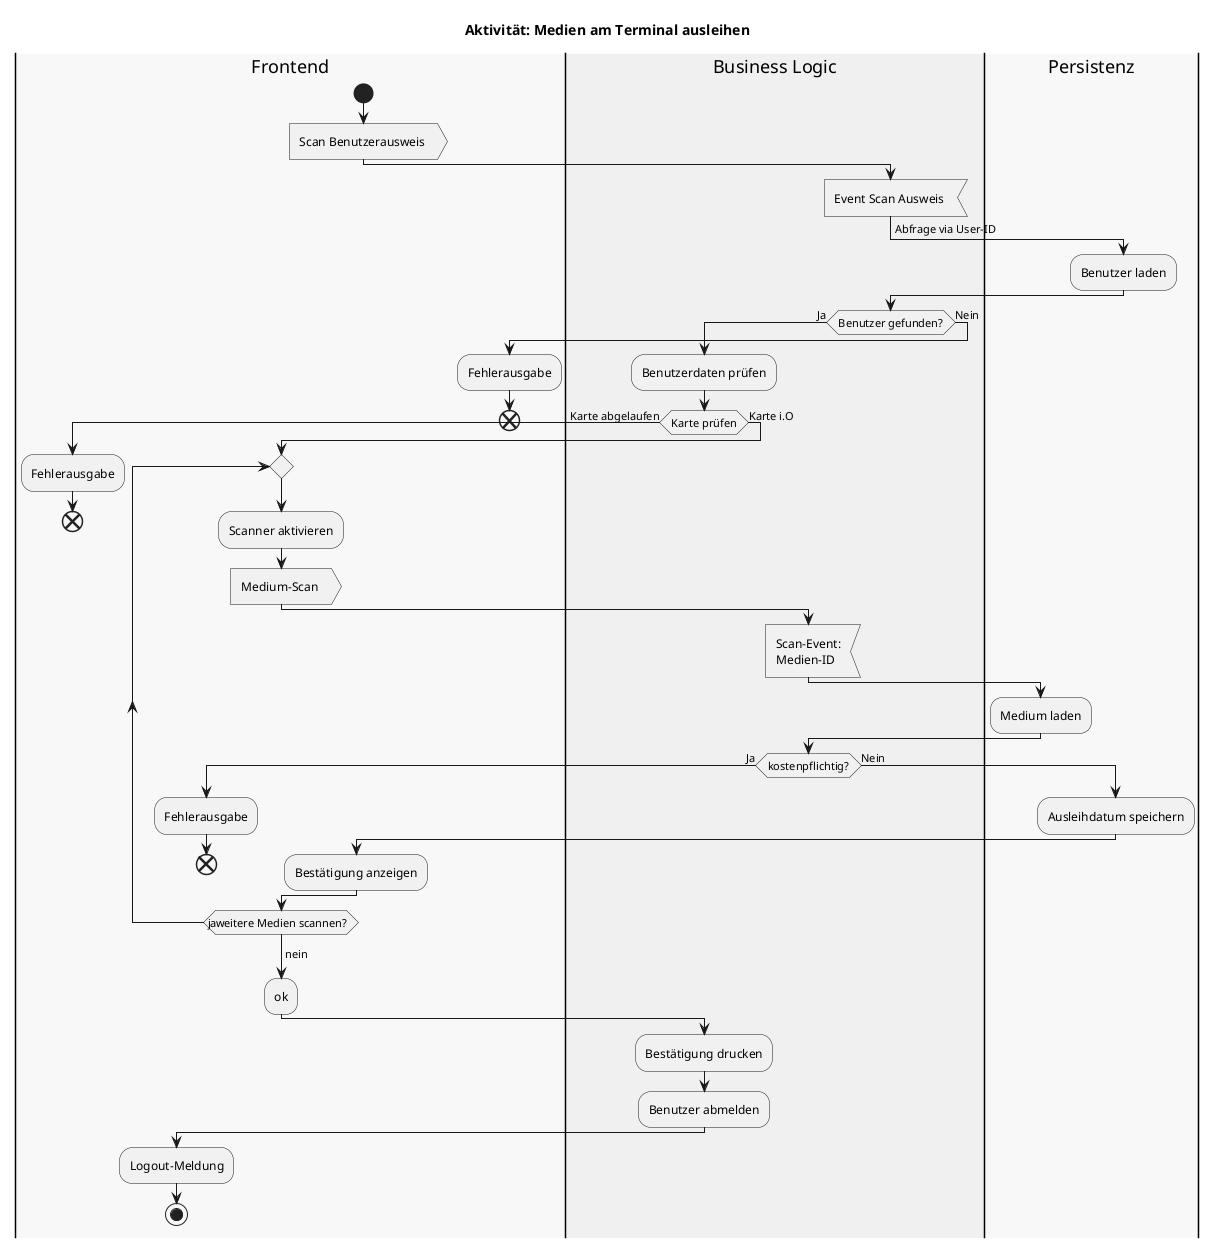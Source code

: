 @startuml
title Aktivität: Medien am Terminal ausleihen

|#f8f8f8|Frontend|
start
:Scan Benutzerausweis >

|#f0f0f0|Business Logic|
:Event Scan Ausweis <

|#f8f8f8|Persistenz|
-> Abfrage via User-ID;
:Benutzer laden;

|Business Logic|
if (Benutzer gefunden?) then (Ja)
    :Benutzerdaten prüfen;
    if (Karte prüfen) then (Karte abgelaufen)
        |Frontend|
        :Fehlerausgabe;
        end
    else (Karte i.O)
        |Frontend|
        repeat
        :Scanner aktivieren;
        :Medium-Scan >
        |Business Logic|
        :Scan-Event:\nMedien-ID <
        |Persistenz|
        :Medium laden;
        |Business Logic|
        if (kostenpflichtig?) then (Ja)
            |Frontend|
            :Fehlerausgabe;
            end
        else (Nein)
            |Persistenz|
            :Ausleihdatum speichern;
            |Frontend|
            :Bestätigung anzeigen;
        endif
        repeat while (weitere Medien scannen?) -> ja
        -> nein;
        :ok;
    endif

    |Business Logic|
    :Bestätigung drucken;
    :Benutzer abmelden;
    |Frontend|
    :Logout-Meldung;
    stop
else (Nein)
    |Frontend|
    :Fehlerausgabe;
    end
endif
@enduml
